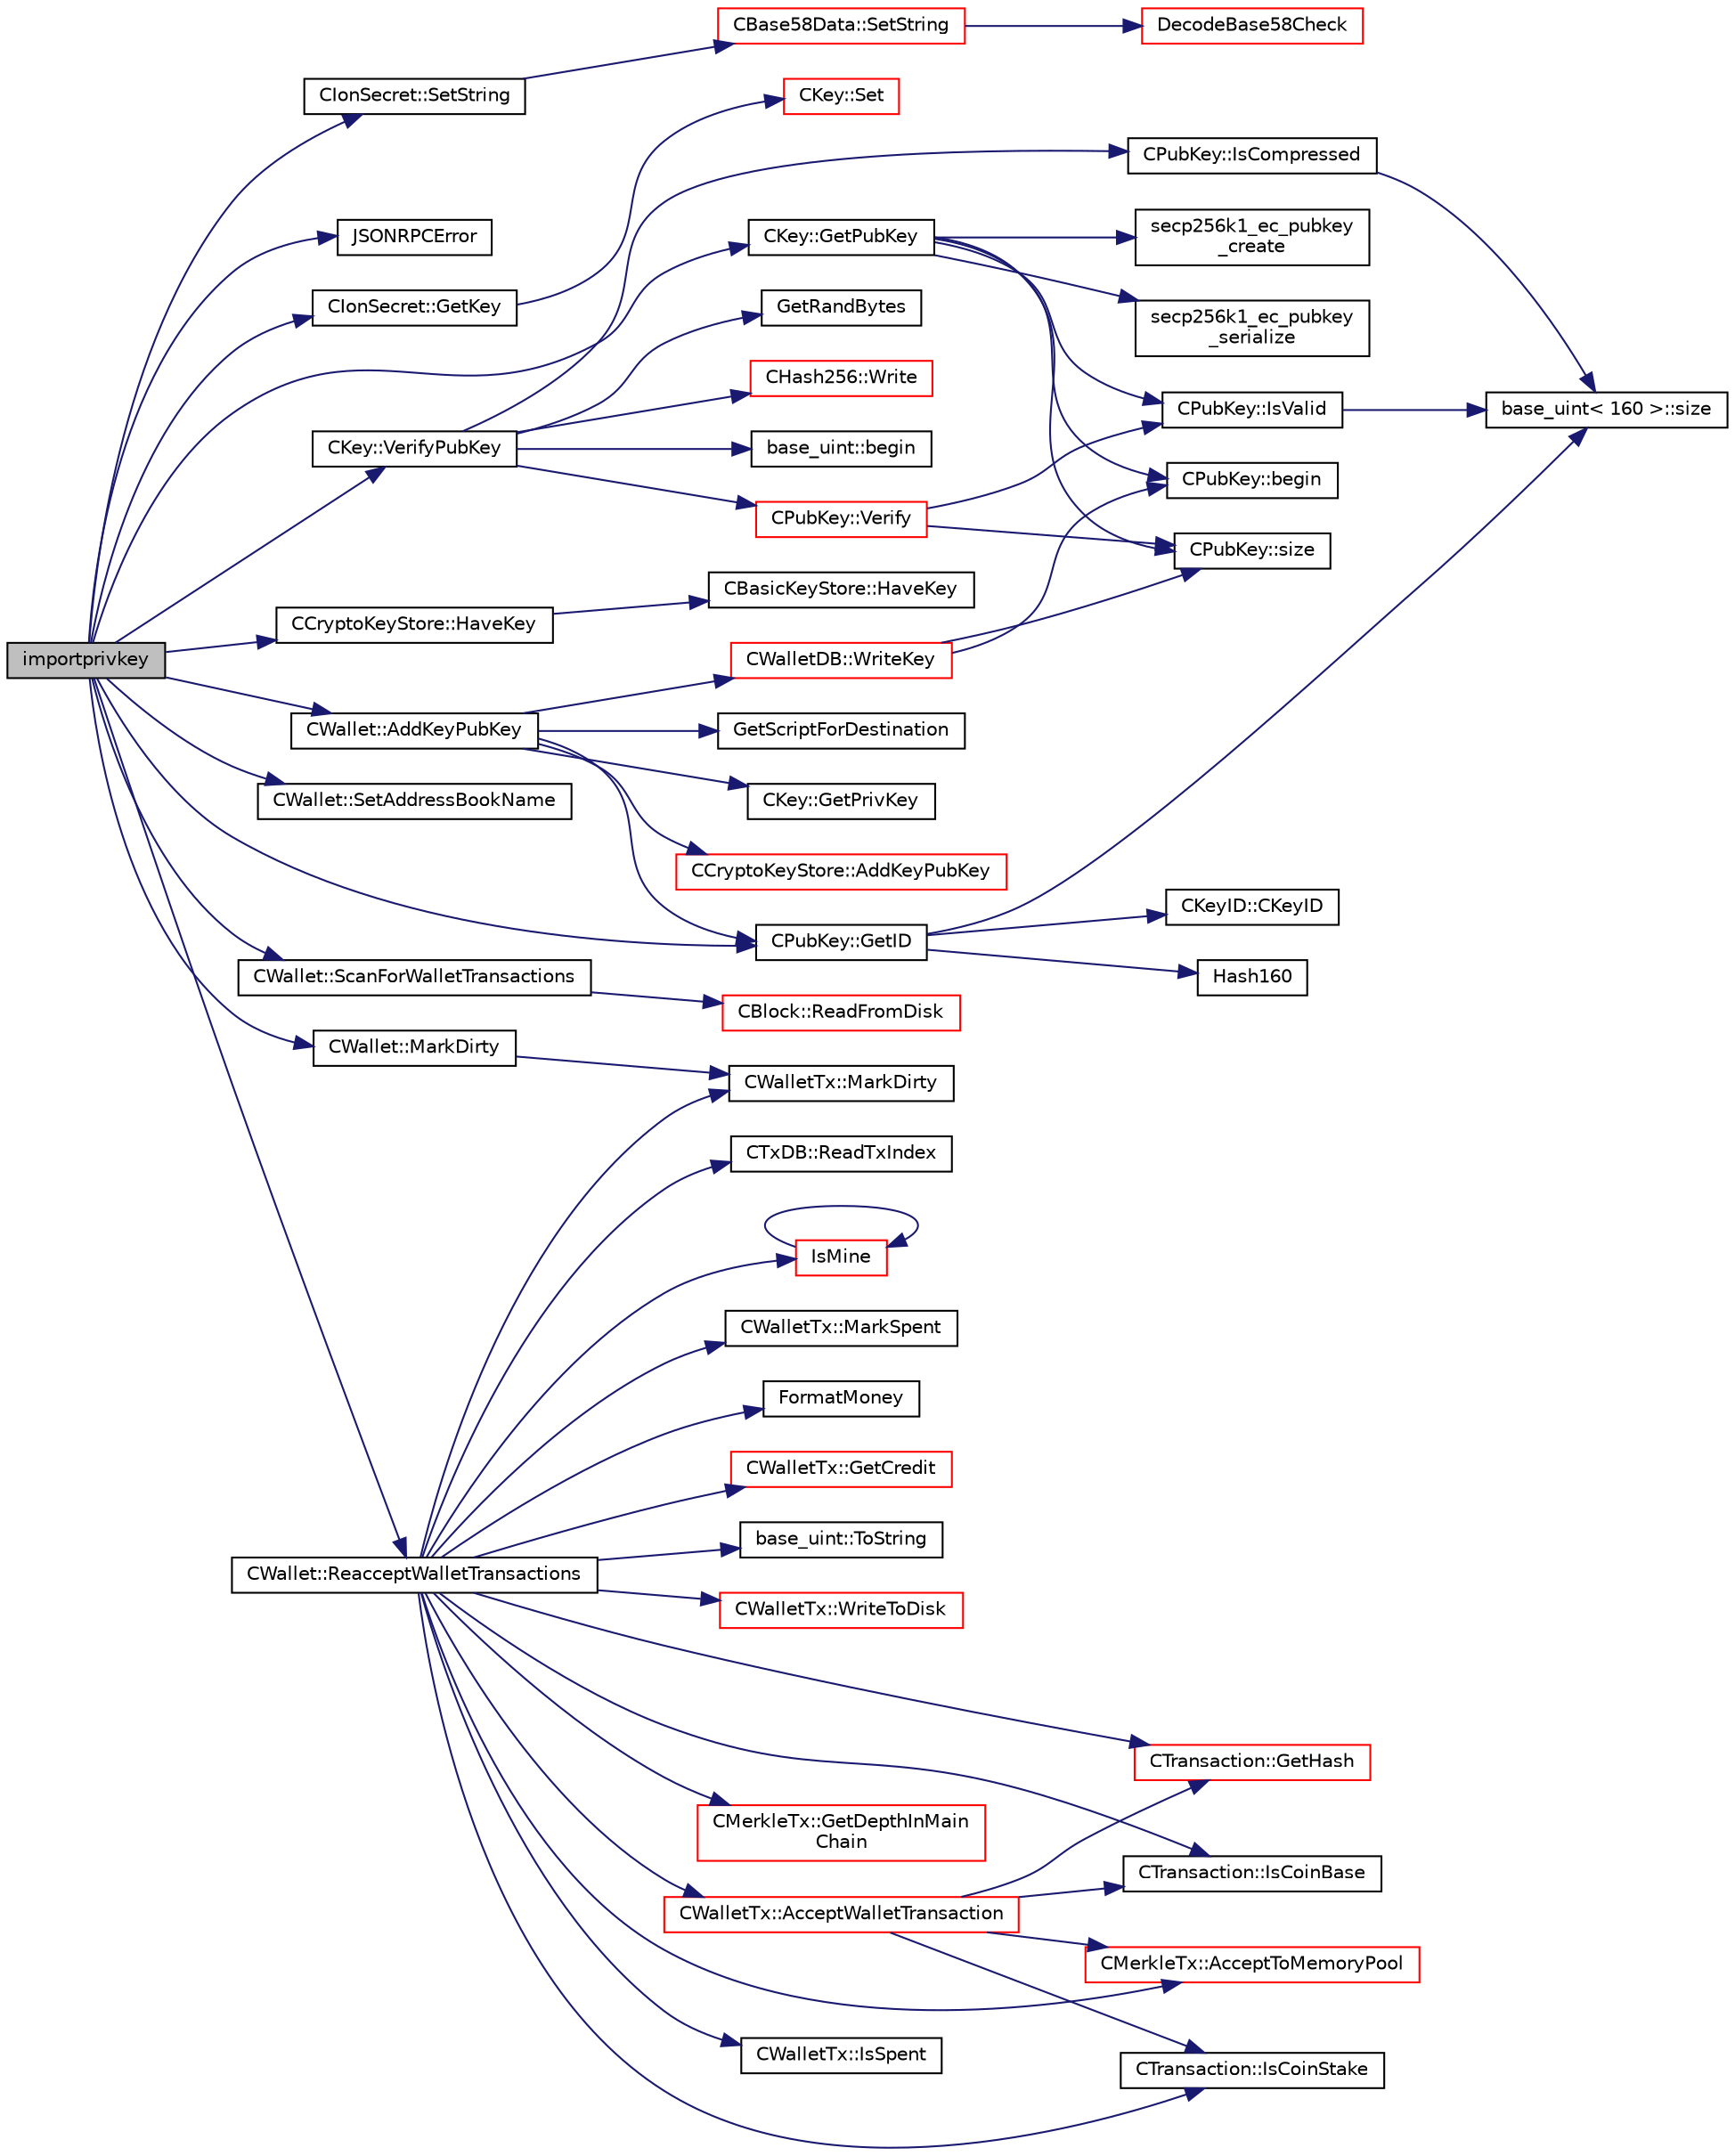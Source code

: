 digraph "importprivkey"
{
  edge [fontname="Helvetica",fontsize="10",labelfontname="Helvetica",labelfontsize="10"];
  node [fontname="Helvetica",fontsize="10",shape=record];
  rankdir="LR";
  Node120 [label="importprivkey",height=0.2,width=0.4,color="black", fillcolor="grey75", style="filled", fontcolor="black"];
  Node120 -> Node121 [color="midnightblue",fontsize="10",style="solid",fontname="Helvetica"];
  Node121 [label="CIonSecret::SetString",height=0.2,width=0.4,color="black", fillcolor="white", style="filled",URL="$class_c_ion_secret.html#a0b279b6a41b2992fae7d3f70f7977f1c"];
  Node121 -> Node122 [color="midnightblue",fontsize="10",style="solid",fontname="Helvetica"];
  Node122 [label="CBase58Data::SetString",height=0.2,width=0.4,color="red", fillcolor="white", style="filled",URL="$class_c_base58_data.html#a250fa3bc97d03c7d87de5485c8b49b57"];
  Node122 -> Node123 [color="midnightblue",fontsize="10",style="solid",fontname="Helvetica"];
  Node123 [label="DecodeBase58Check",height=0.2,width=0.4,color="red", fillcolor="white", style="filled",URL="$base58_8cpp.html#ae2dc7ad63e243509e0871ec4a5890678",tooltip="Decode a base58-encoded string (psz) that includes a checksum into a byte vector (vchRet), return true if decoding is successful. "];
  Node120 -> Node131 [color="midnightblue",fontsize="10",style="solid",fontname="Helvetica"];
  Node131 [label="JSONRPCError",height=0.2,width=0.4,color="black", fillcolor="white", style="filled",URL="$rpcprotocol_8cpp.html#a17b1bb111ab339efc951929834766039"];
  Node120 -> Node132 [color="midnightblue",fontsize="10",style="solid",fontname="Helvetica"];
  Node132 [label="CIonSecret::GetKey",height=0.2,width=0.4,color="black", fillcolor="white", style="filled",URL="$class_c_ion_secret.html#a5220650629f8d852bd6cffeec00df235"];
  Node132 -> Node133 [color="midnightblue",fontsize="10",style="solid",fontname="Helvetica"];
  Node133 [label="CKey::Set",height=0.2,width=0.4,color="red", fillcolor="white", style="filled",URL="$class_c_key.html#aaa13d5f08456bba094210c5eeabf64c8"];
  Node120 -> Node136 [color="midnightblue",fontsize="10",style="solid",fontname="Helvetica"];
  Node136 [label="CKey::GetPubKey",height=0.2,width=0.4,color="black", fillcolor="white", style="filled",URL="$class_c_key.html#aa1085c59603a62db6ec776300f250337"];
  Node136 -> Node137 [color="midnightblue",fontsize="10",style="solid",fontname="Helvetica"];
  Node137 [label="secp256k1_ec_pubkey\l_create",height=0.2,width=0.4,color="black", fillcolor="white", style="filled",URL="$secp256k1_8h.html#a7438071aa8a6dc4697abe4f4659f2161",tooltip="Compute the public key for a secret key. "];
  Node136 -> Node138 [color="midnightblue",fontsize="10",style="solid",fontname="Helvetica"];
  Node138 [label="secp256k1_ec_pubkey\l_serialize",height=0.2,width=0.4,color="black", fillcolor="white", style="filled",URL="$secp256k1_8h.html#a34977bf00322e510e881160c421836d7",tooltip="Serialize a pubkey object into a serialized byte sequence. "];
  Node136 -> Node139 [color="midnightblue",fontsize="10",style="solid",fontname="Helvetica"];
  Node139 [label="CPubKey::begin",height=0.2,width=0.4,color="black", fillcolor="white", style="filled",URL="$class_c_pub_key.html#a859ab9909d68092d6d4fc739237ab358"];
  Node136 -> Node140 [color="midnightblue",fontsize="10",style="solid",fontname="Helvetica"];
  Node140 [label="CPubKey::size",height=0.2,width=0.4,color="black", fillcolor="white", style="filled",URL="$class_c_pub_key.html#a6bb28fcf0a5f799c69f5b7269363b309"];
  Node136 -> Node141 [color="midnightblue",fontsize="10",style="solid",fontname="Helvetica"];
  Node141 [label="CPubKey::IsValid",height=0.2,width=0.4,color="black", fillcolor="white", style="filled",URL="$class_c_pub_key.html#a4fa94293cf8577fd039b9a133f6c7f30"];
  Node141 -> Node142 [color="midnightblue",fontsize="10",style="solid",fontname="Helvetica"];
  Node142 [label="base_uint\< 160 \>::size",height=0.2,width=0.4,color="black", fillcolor="white", style="filled",URL="$classbase__uint.html#a1f49b034e686269601ea89b0319b8004"];
  Node120 -> Node143 [color="midnightblue",fontsize="10",style="solid",fontname="Helvetica"];
  Node143 [label="CKey::VerifyPubKey",height=0.2,width=0.4,color="black", fillcolor="white", style="filled",URL="$class_c_key.html#ac53425b8d0f89067bce781c485101b20",tooltip="Verify thoroughly whether a private key and a public key match. "];
  Node143 -> Node144 [color="midnightblue",fontsize="10",style="solid",fontname="Helvetica"];
  Node144 [label="CPubKey::IsCompressed",height=0.2,width=0.4,color="black", fillcolor="white", style="filled",URL="$class_c_pub_key.html#a25f8b70340ad20ddab0f80ec4cee9396"];
  Node144 -> Node142 [color="midnightblue",fontsize="10",style="solid",fontname="Helvetica"];
  Node143 -> Node145 [color="midnightblue",fontsize="10",style="solid",fontname="Helvetica"];
  Node145 [label="GetRandBytes",height=0.2,width=0.4,color="black", fillcolor="white", style="filled",URL="$util_8cpp.html#acf52c2aa8213c7b15e26594a2264ed8a"];
  Node143 -> Node146 [color="midnightblue",fontsize="10",style="solid",fontname="Helvetica"];
  Node146 [label="CHash256::Write",height=0.2,width=0.4,color="red", fillcolor="white", style="filled",URL="$class_c_hash256.html#a9cc25033c6435cb28e2e8e377c949a7a"];
  Node143 -> Node148 [color="midnightblue",fontsize="10",style="solid",fontname="Helvetica"];
  Node148 [label="base_uint::begin",height=0.2,width=0.4,color="black", fillcolor="white", style="filled",URL="$classbase__uint.html#aaa32054bf4e8fbb31d54a75f6065174d"];
  Node143 -> Node149 [color="midnightblue",fontsize="10",style="solid",fontname="Helvetica"];
  Node149 [label="CPubKey::Verify",height=0.2,width=0.4,color="red", fillcolor="white", style="filled",URL="$class_c_pub_key.html#a5b3fef213b227394ca9d0a1e3baa957e"];
  Node149 -> Node141 [color="midnightblue",fontsize="10",style="solid",fontname="Helvetica"];
  Node149 -> Node140 [color="midnightblue",fontsize="10",style="solid",fontname="Helvetica"];
  Node120 -> Node151 [color="midnightblue",fontsize="10",style="solid",fontname="Helvetica"];
  Node151 [label="CPubKey::GetID",height=0.2,width=0.4,color="black", fillcolor="white", style="filled",URL="$class_c_pub_key.html#a2675f7e6f72eff68e7a5227289feb021"];
  Node151 -> Node152 [color="midnightblue",fontsize="10",style="solid",fontname="Helvetica"];
  Node152 [label="CKeyID::CKeyID",height=0.2,width=0.4,color="black", fillcolor="white", style="filled",URL="$class_c_key_i_d.html#a01dbd3c37820a2ffe89d106c6a7cf53d"];
  Node151 -> Node153 [color="midnightblue",fontsize="10",style="solid",fontname="Helvetica"];
  Node153 [label="Hash160",height=0.2,width=0.4,color="black", fillcolor="white", style="filled",URL="$hash_8h.html#a4490f70ddae16e9e48460a0416a48a6b"];
  Node151 -> Node142 [color="midnightblue",fontsize="10",style="solid",fontname="Helvetica"];
  Node120 -> Node154 [color="midnightblue",fontsize="10",style="solid",fontname="Helvetica"];
  Node154 [label="CWallet::MarkDirty",height=0.2,width=0.4,color="black", fillcolor="white", style="filled",URL="$class_c_wallet.html#a26fd9a9f48230daf346500d2afb6115e"];
  Node154 -> Node155 [color="midnightblue",fontsize="10",style="solid",fontname="Helvetica"];
  Node155 [label="CWalletTx::MarkDirty",height=0.2,width=0.4,color="black", fillcolor="white", style="filled",URL="$class_c_wallet_tx.html#ac8a376bcb955e437489504dc596b43cf"];
  Node120 -> Node156 [color="midnightblue",fontsize="10",style="solid",fontname="Helvetica"];
  Node156 [label="CWallet::SetAddressBookName",height=0.2,width=0.4,color="black", fillcolor="white", style="filled",URL="$class_c_wallet.html#a95d2dd3693db562aa11afbecf33e1276"];
  Node120 -> Node157 [color="midnightblue",fontsize="10",style="solid",fontname="Helvetica"];
  Node157 [label="CCryptoKeyStore::HaveKey",height=0.2,width=0.4,color="black", fillcolor="white", style="filled",URL="$class_c_crypto_key_store.html#a6c115cf1fc4129b43c8846b3d51d8ff5"];
  Node157 -> Node158 [color="midnightblue",fontsize="10",style="solid",fontname="Helvetica"];
  Node158 [label="CBasicKeyStore::HaveKey",height=0.2,width=0.4,color="black", fillcolor="white", style="filled",URL="$class_c_basic_key_store.html#afc99762e3e58f93e198d85ecfdf5804a"];
  Node120 -> Node159 [color="midnightblue",fontsize="10",style="solid",fontname="Helvetica"];
  Node159 [label="CWallet::AddKeyPubKey",height=0.2,width=0.4,color="black", fillcolor="white", style="filled",URL="$class_c_wallet.html#a3240da36cd717146296969227a3e0bd5"];
  Node159 -> Node160 [color="midnightblue",fontsize="10",style="solid",fontname="Helvetica"];
  Node160 [label="CCryptoKeyStore::AddKeyPubKey",height=0.2,width=0.4,color="red", fillcolor="white", style="filled",URL="$class_c_crypto_key_store.html#a340109b8673267676a34664a76ed3274"];
  Node159 -> Node169 [color="midnightblue",fontsize="10",style="solid",fontname="Helvetica"];
  Node169 [label="GetScriptForDestination",height=0.2,width=0.4,color="black", fillcolor="white", style="filled",URL="$script_8cpp.html#ae40f28d3b46c21033f6ee1f1200d0321"];
  Node159 -> Node151 [color="midnightblue",fontsize="10",style="solid",fontname="Helvetica"];
  Node159 -> Node170 [color="midnightblue",fontsize="10",style="solid",fontname="Helvetica"];
  Node170 [label="CWalletDB::WriteKey",height=0.2,width=0.4,color="red", fillcolor="white", style="filled",URL="$class_c_wallet_d_b.html#a7ebef5e0c7f604aa2159ba96d527e3a2"];
  Node170 -> Node140 [color="midnightblue",fontsize="10",style="solid",fontname="Helvetica"];
  Node170 -> Node139 [color="midnightblue",fontsize="10",style="solid",fontname="Helvetica"];
  Node159 -> Node172 [color="midnightblue",fontsize="10",style="solid",fontname="Helvetica"];
  Node172 [label="CKey::GetPrivKey",height=0.2,width=0.4,color="black", fillcolor="white", style="filled",URL="$class_c_key.html#a91b6ecf71cc16e0b05ce79ec9276e729"];
  Node120 -> Node173 [color="midnightblue",fontsize="10",style="solid",fontname="Helvetica"];
  Node173 [label="CWallet::ScanForWalletTransactions",height=0.2,width=0.4,color="black", fillcolor="white", style="filled",URL="$class_c_wallet.html#a979a17e80e4897ed1f4ae9a4be7c493c"];
  Node173 -> Node174 [color="midnightblue",fontsize="10",style="solid",fontname="Helvetica"];
  Node174 [label="CBlock::ReadFromDisk",height=0.2,width=0.4,color="red", fillcolor="white", style="filled",URL="$class_c_block.html#a77a1b1e9902e1e557d762f5a5f325cd8"];
  Node120 -> Node176 [color="midnightblue",fontsize="10",style="solid",fontname="Helvetica"];
  Node176 [label="CWallet::ReacceptWalletTransactions",height=0.2,width=0.4,color="black", fillcolor="white", style="filled",URL="$class_c_wallet.html#a796c23450c8482e10e0c75ae5c1fa8ed"];
  Node176 -> Node177 [color="midnightblue",fontsize="10",style="solid",fontname="Helvetica"];
  Node177 [label="CTransaction::GetHash",height=0.2,width=0.4,color="red", fillcolor="white", style="filled",URL="$class_c_transaction.html#a0b46d80e82ca324e82c2ce3fc1492bfa"];
  Node176 -> Node179 [color="midnightblue",fontsize="10",style="solid",fontname="Helvetica"];
  Node179 [label="CMerkleTx::GetDepthInMain\lChain",height=0.2,width=0.4,color="red", fillcolor="white", style="filled",URL="$class_c_merkle_tx.html#a887a9f1a0b7fc64b43e42cec76b38ef9"];
  Node176 -> Node182 [color="midnightblue",fontsize="10",style="solid",fontname="Helvetica"];
  Node182 [label="CTransaction::IsCoinBase",height=0.2,width=0.4,color="black", fillcolor="white", style="filled",URL="$class_c_transaction.html#a96256e8ac1bf79ad9c057e48c41132dd"];
  Node176 -> Node183 [color="midnightblue",fontsize="10",style="solid",fontname="Helvetica"];
  Node183 [label="CMerkleTx::AcceptToMemoryPool",height=0.2,width=0.4,color="red", fillcolor="white", style="filled",URL="$class_c_merkle_tx.html#a61126e811a53b941b3efdf5a4e83db90"];
  Node176 -> Node186 [color="midnightblue",fontsize="10",style="solid",fontname="Helvetica"];
  Node186 [label="CWalletTx::IsSpent",height=0.2,width=0.4,color="black", fillcolor="white", style="filled",URL="$class_c_wallet_tx.html#a6b01c779a9ddc9d3554b7ec1b770f512"];
  Node176 -> Node187 [color="midnightblue",fontsize="10",style="solid",fontname="Helvetica"];
  Node187 [label="CTransaction::IsCoinStake",height=0.2,width=0.4,color="black", fillcolor="white", style="filled",URL="$class_c_transaction.html#ace4278a41a296d40dcf5fb2b9cf007ec"];
  Node176 -> Node188 [color="midnightblue",fontsize="10",style="solid",fontname="Helvetica"];
  Node188 [label="CTxDB::ReadTxIndex",height=0.2,width=0.4,color="black", fillcolor="white", style="filled",URL="$class_c_tx_d_b.html#a8a138e5dcc3ef98991abaa16eaa8ddeb"];
  Node176 -> Node189 [color="midnightblue",fontsize="10",style="solid",fontname="Helvetica"];
  Node189 [label="IsMine",height=0.2,width=0.4,color="red", fillcolor="white", style="filled",URL="$script_8cpp.html#adc59cf67d903c1ba1ef225561b85bfce"];
  Node189 -> Node189 [color="midnightblue",fontsize="10",style="solid",fontname="Helvetica"];
  Node176 -> Node191 [color="midnightblue",fontsize="10",style="solid",fontname="Helvetica"];
  Node191 [label="CWalletTx::MarkSpent",height=0.2,width=0.4,color="black", fillcolor="white", style="filled",URL="$class_c_wallet_tx.html#af2fc13459e324ad2b3f7c9914d86e7c8"];
  Node176 -> Node192 [color="midnightblue",fontsize="10",style="solid",fontname="Helvetica"];
  Node192 [label="FormatMoney",height=0.2,width=0.4,color="black", fillcolor="white", style="filled",URL="$util_8cpp.html#a3293aaba439017a99a494cbf39fb5681"];
  Node176 -> Node193 [color="midnightblue",fontsize="10",style="solid",fontname="Helvetica"];
  Node193 [label="CWalletTx::GetCredit",height=0.2,width=0.4,color="red", fillcolor="white", style="filled",URL="$class_c_wallet_tx.html#a176e9ecbafbee27d604acbab9804885d"];
  Node176 -> Node196 [color="midnightblue",fontsize="10",style="solid",fontname="Helvetica"];
  Node196 [label="base_uint::ToString",height=0.2,width=0.4,color="black", fillcolor="white", style="filled",URL="$classbase__uint.html#acccba4d9d51a0c36261718ca0cbb293b"];
  Node176 -> Node155 [color="midnightblue",fontsize="10",style="solid",fontname="Helvetica"];
  Node176 -> Node197 [color="midnightblue",fontsize="10",style="solid",fontname="Helvetica"];
  Node197 [label="CWalletTx::WriteToDisk",height=0.2,width=0.4,color="red", fillcolor="white", style="filled",URL="$class_c_wallet_tx.html#ada0e71d717dd360faf047de54eef4942"];
  Node176 -> Node199 [color="midnightblue",fontsize="10",style="solid",fontname="Helvetica"];
  Node199 [label="CWalletTx::AcceptWalletTransaction",height=0.2,width=0.4,color="red", fillcolor="white", style="filled",URL="$class_c_wallet_tx.html#af6d1a5a731bb69e1d94de84eb6fd15a5"];
  Node199 -> Node182 [color="midnightblue",fontsize="10",style="solid",fontname="Helvetica"];
  Node199 -> Node187 [color="midnightblue",fontsize="10",style="solid",fontname="Helvetica"];
  Node199 -> Node177 [color="midnightblue",fontsize="10",style="solid",fontname="Helvetica"];
  Node199 -> Node183 [color="midnightblue",fontsize="10",style="solid",fontname="Helvetica"];
}
